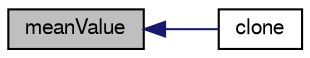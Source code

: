 digraph "meanValue"
{
  bgcolor="transparent";
  edge [fontname="FreeSans",fontsize="10",labelfontname="FreeSans",labelfontsize="10"];
  node [fontname="FreeSans",fontsize="10",shape=record];
  rankdir="LR";
  Node693 [label="meanValue",height=0.2,width=0.4,color="black", fillcolor="grey75", style="filled", fontcolor="black"];
  Node693 -> Node694 [dir="back",color="midnightblue",fontsize="10",style="solid",fontname="FreeSans"];
  Node694 [label="clone",height=0.2,width=0.4,color="black",URL="$a23638.html#a21164a3ff1c6fcc4219312d16afa9c90",tooltip="Construct and return a clone. "];
}
